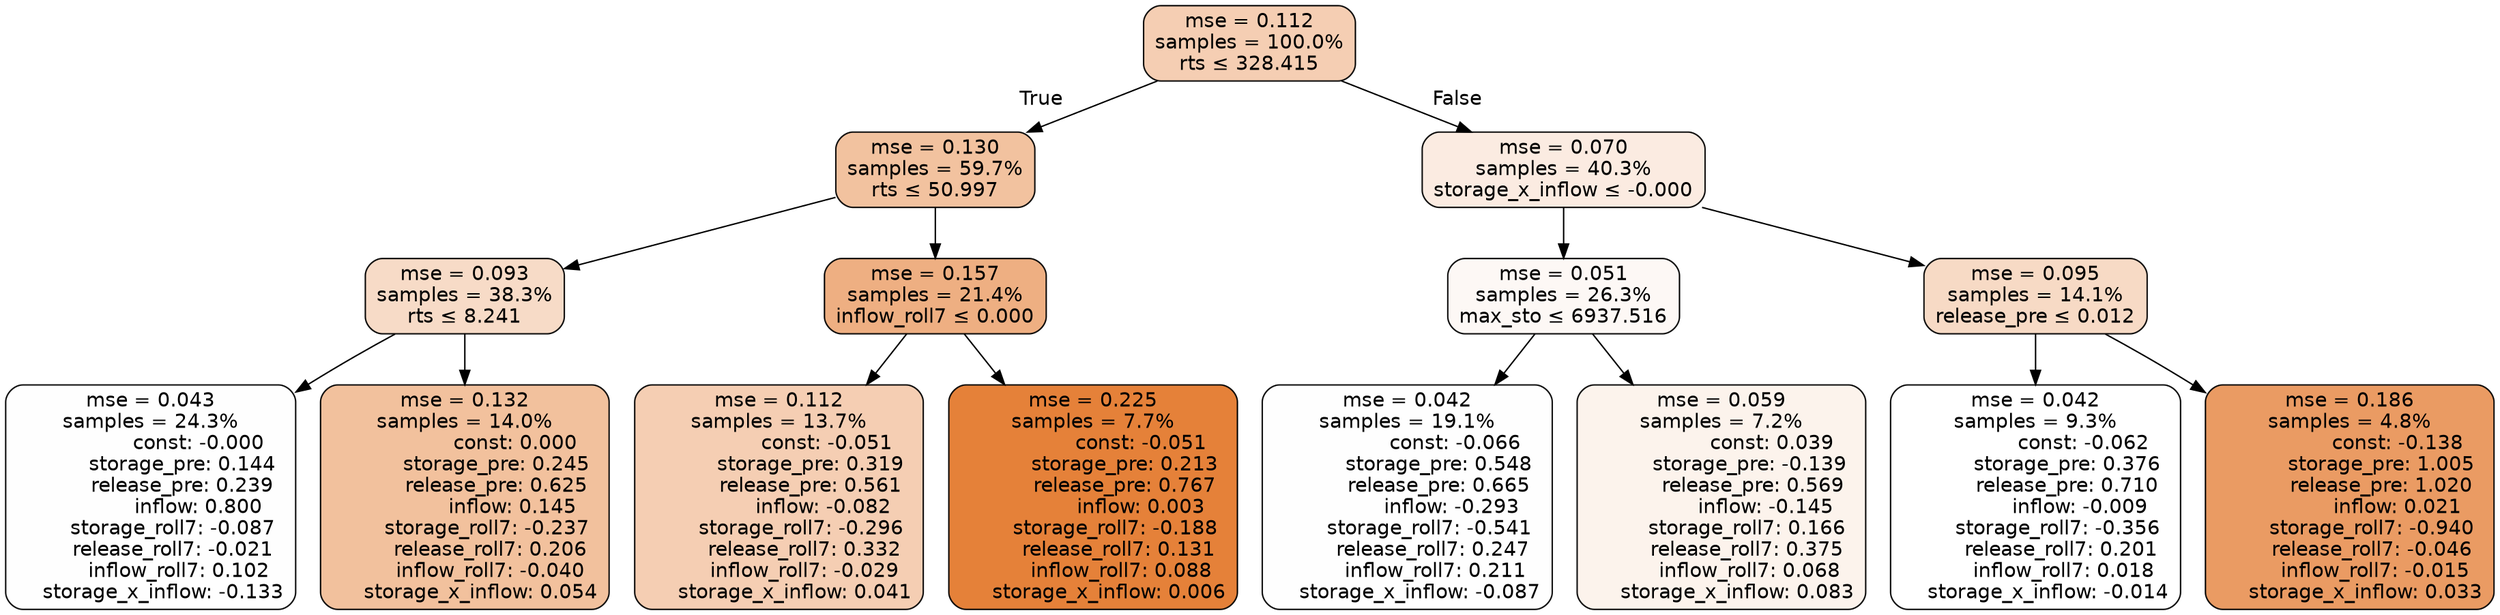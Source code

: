 digraph tree {
bgcolor="transparent"
node [shape=rectangle, style="filled, rounded", color="black", fontname=helvetica] ;
edge [fontname=helvetica] ;
	"0" [label="mse = 0.112
samples = 100.0%
rts &le; 328.415", fillcolor="#f5ceb3"]
	"1" [label="mse = 0.130
samples = 59.7%
rts &le; 50.997", fillcolor="#f2c29f"]
	"2" [label="mse = 0.093
samples = 38.3%
rts &le; 8.241", fillcolor="#f7dbc7"]
	"3" [label="mse = 0.043
samples = 24.3%
               const: -0.000
          storage_pre: 0.144
          release_pre: 0.239
               inflow: 0.800
       storage_roll7: -0.087
       release_roll7: -0.021
         inflow_roll7: 0.102
    storage_x_inflow: -0.133", fillcolor="#fefefe"]
	"4" [label="mse = 0.132
samples = 14.0%
                const: 0.000
          storage_pre: 0.245
          release_pre: 0.625
               inflow: 0.145
       storage_roll7: -0.237
        release_roll7: 0.206
        inflow_roll7: -0.040
     storage_x_inflow: 0.054", fillcolor="#f2c19d"]
	"5" [label="mse = 0.157
samples = 21.4%
inflow_roll7 &le; 0.000", fillcolor="#eeaf82"]
	"6" [label="mse = 0.112
samples = 13.7%
               const: -0.051
          storage_pre: 0.319
          release_pre: 0.561
              inflow: -0.082
       storage_roll7: -0.296
        release_roll7: 0.332
        inflow_roll7: -0.029
     storage_x_inflow: 0.041", fillcolor="#f5ceb3"]
	"7" [label="mse = 0.225
samples = 7.7%
               const: -0.051
          storage_pre: 0.213
          release_pre: 0.767
               inflow: 0.003
       storage_roll7: -0.188
        release_roll7: 0.131
         inflow_roll7: 0.088
     storage_x_inflow: 0.006", fillcolor="#e58139"]
	"8" [label="mse = 0.070
samples = 40.3%
storage_x_inflow &le; -0.000", fillcolor="#fbebe1"]
	"9" [label="mse = 0.051
samples = 26.3%
max_sto &le; 6937.516", fillcolor="#fdf8f5"]
	"10" [label="mse = 0.042
samples = 19.1%
               const: -0.066
          storage_pre: 0.548
          release_pre: 0.665
              inflow: -0.293
       storage_roll7: -0.541
        release_roll7: 0.247
         inflow_roll7: 0.211
    storage_x_inflow: -0.087", fillcolor="#fefefe"]
	"11" [label="mse = 0.059
samples = 7.2%
                const: 0.039
         storage_pre: -0.139
          release_pre: 0.569
              inflow: -0.145
        storage_roll7: 0.166
        release_roll7: 0.375
         inflow_roll7: 0.068
     storage_x_inflow: 0.083", fillcolor="#fcf3ec"]
	"12" [label="mse = 0.095
samples = 14.1%
release_pre &le; 0.012", fillcolor="#f7dac5"]
	"13" [label="mse = 0.042
samples = 9.3%
               const: -0.062
          storage_pre: 0.376
          release_pre: 0.710
              inflow: -0.009
       storage_roll7: -0.356
        release_roll7: 0.201
         inflow_roll7: 0.018
    storage_x_inflow: -0.014", fillcolor="#ffffff"]
	"14" [label="mse = 0.186
samples = 4.8%
               const: -0.138
          storage_pre: 1.005
          release_pre: 1.020
               inflow: 0.021
       storage_roll7: -0.940
       release_roll7: -0.046
        inflow_roll7: -0.015
     storage_x_inflow: 0.033", fillcolor="#ea9b63"]

	"0" -> "1" [labeldistance=2.5, labelangle=45, headlabel="True"]
	"1" -> "2"
	"2" -> "3"
	"2" -> "4"
	"1" -> "5"
	"5" -> "6"
	"5" -> "7"
	"0" -> "8" [labeldistance=2.5, labelangle=-45, headlabel="False"]
	"8" -> "9"
	"9" -> "10"
	"9" -> "11"
	"8" -> "12"
	"12" -> "13"
	"12" -> "14"
}
